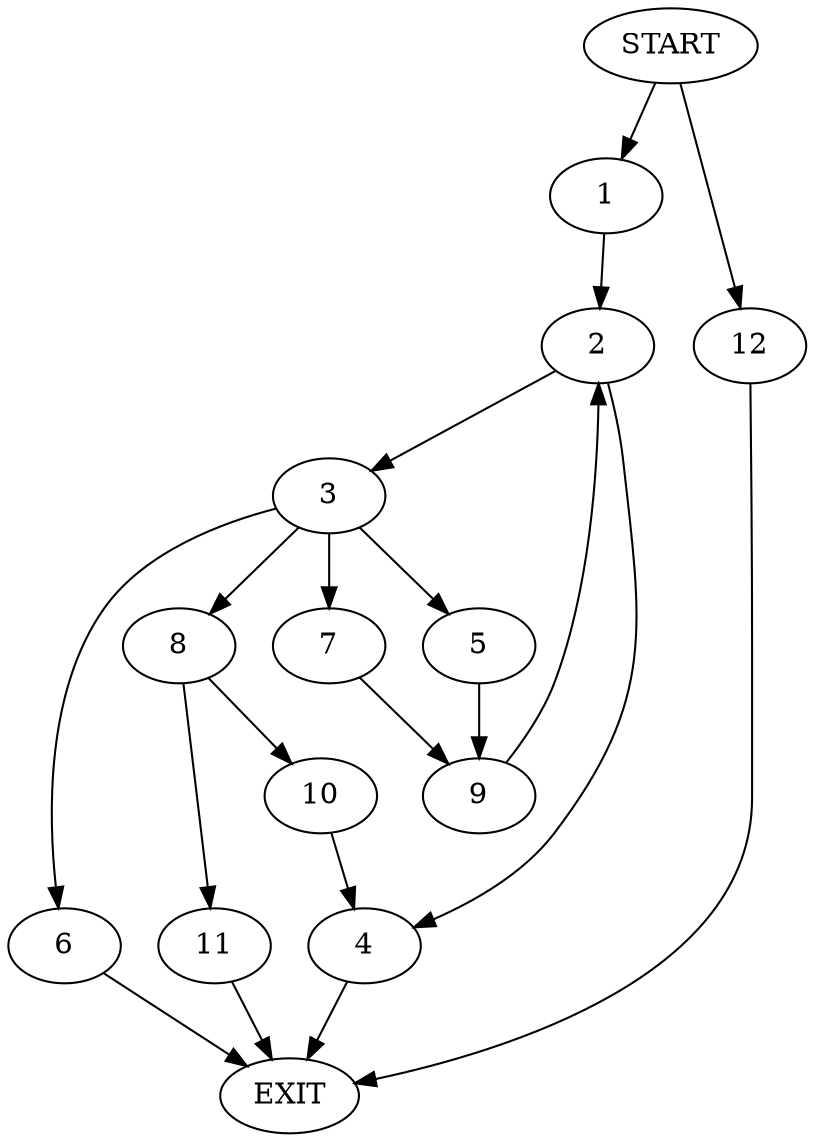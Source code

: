 digraph {
0 [label="START"]
13 [label="EXIT"]
0 -> 1
1 -> 2
2 -> 3
2 -> 4
3 -> 5
3 -> 6
3 -> 7
3 -> 8
4 -> 13
7 -> 9
8 -> 10
8 -> 11
5 -> 9
6 -> 13
9 -> 2
10 -> 4
11 -> 13
0 -> 12
12 -> 13
}
